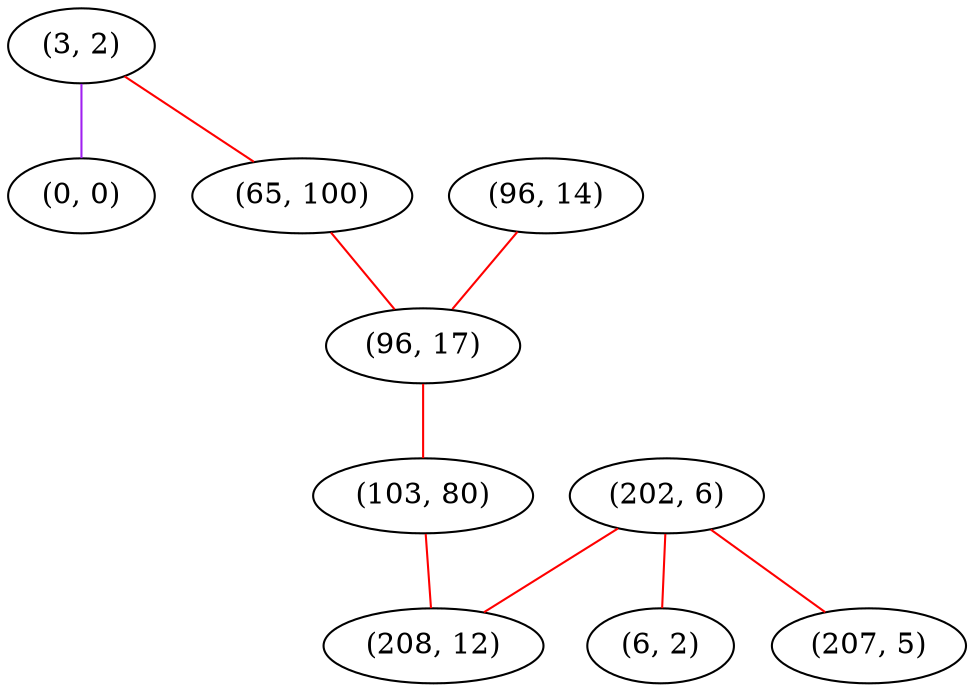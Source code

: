 graph "" {
"(3, 2)";
"(0, 0)";
"(96, 14)";
"(202, 6)";
"(65, 100)";
"(96, 17)";
"(6, 2)";
"(103, 80)";
"(207, 5)";
"(208, 12)";
"(3, 2)" -- "(0, 0)"  [color=purple, key=0, weight=4];
"(3, 2)" -- "(65, 100)"  [color=red, key=0, weight=1];
"(96, 14)" -- "(96, 17)"  [color=red, key=0, weight=1];
"(202, 6)" -- "(207, 5)"  [color=red, key=0, weight=1];
"(202, 6)" -- "(6, 2)"  [color=red, key=0, weight=1];
"(202, 6)" -- "(208, 12)"  [color=red, key=0, weight=1];
"(65, 100)" -- "(96, 17)"  [color=red, key=0, weight=1];
"(96, 17)" -- "(103, 80)"  [color=red, key=0, weight=1];
"(103, 80)" -- "(208, 12)"  [color=red, key=0, weight=1];
}
